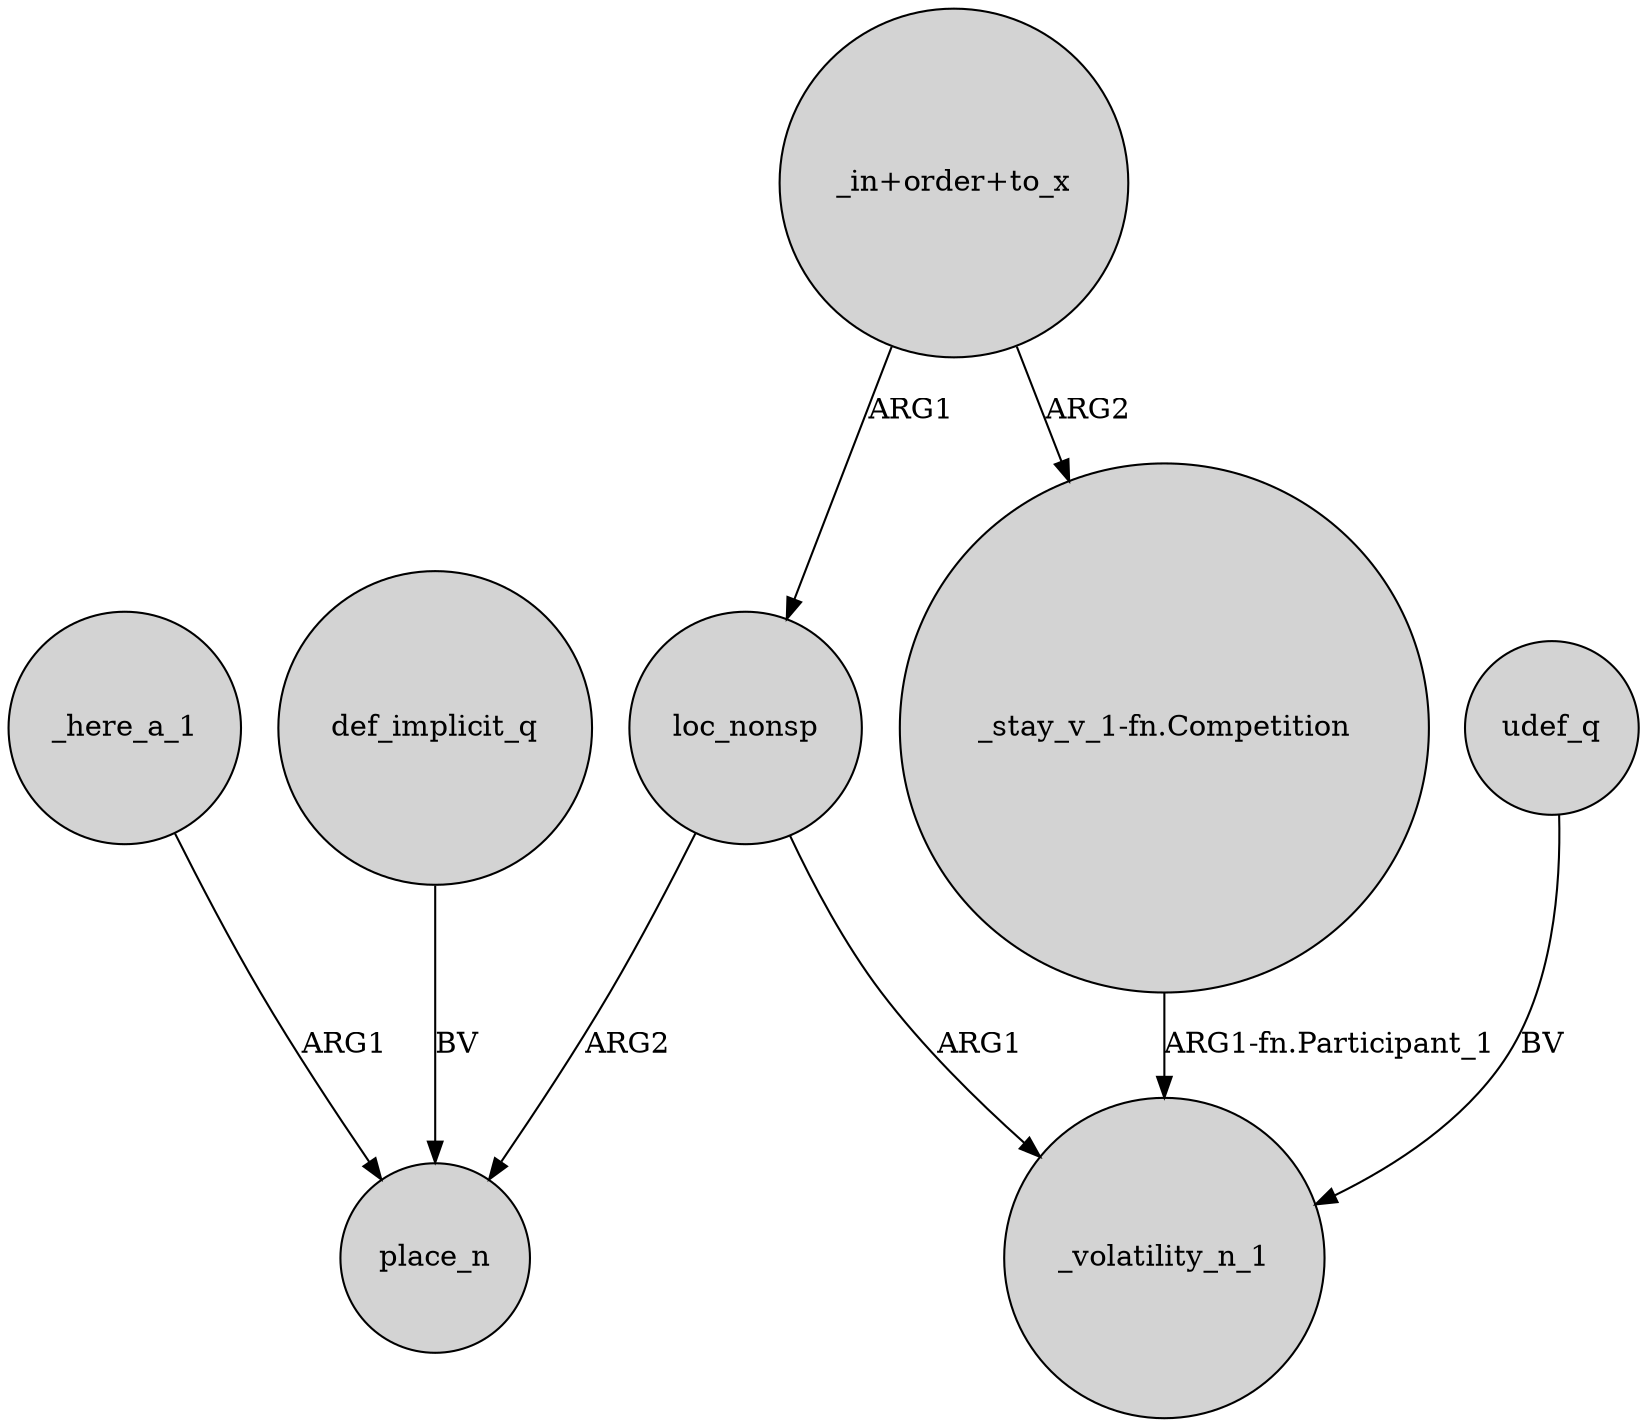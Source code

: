 digraph {
	node [shape=circle style=filled]
	loc_nonsp -> place_n [label=ARG2]
	"_stay_v_1-fn.Competition" -> _volatility_n_1 [label="ARG1-fn.Participant_1"]
	"_in+order+to_x" -> loc_nonsp [label=ARG1]
	"_in+order+to_x" -> "_stay_v_1-fn.Competition" [label=ARG2]
	_here_a_1 -> place_n [label=ARG1]
	def_implicit_q -> place_n [label=BV]
	udef_q -> _volatility_n_1 [label=BV]
	loc_nonsp -> _volatility_n_1 [label=ARG1]
}
